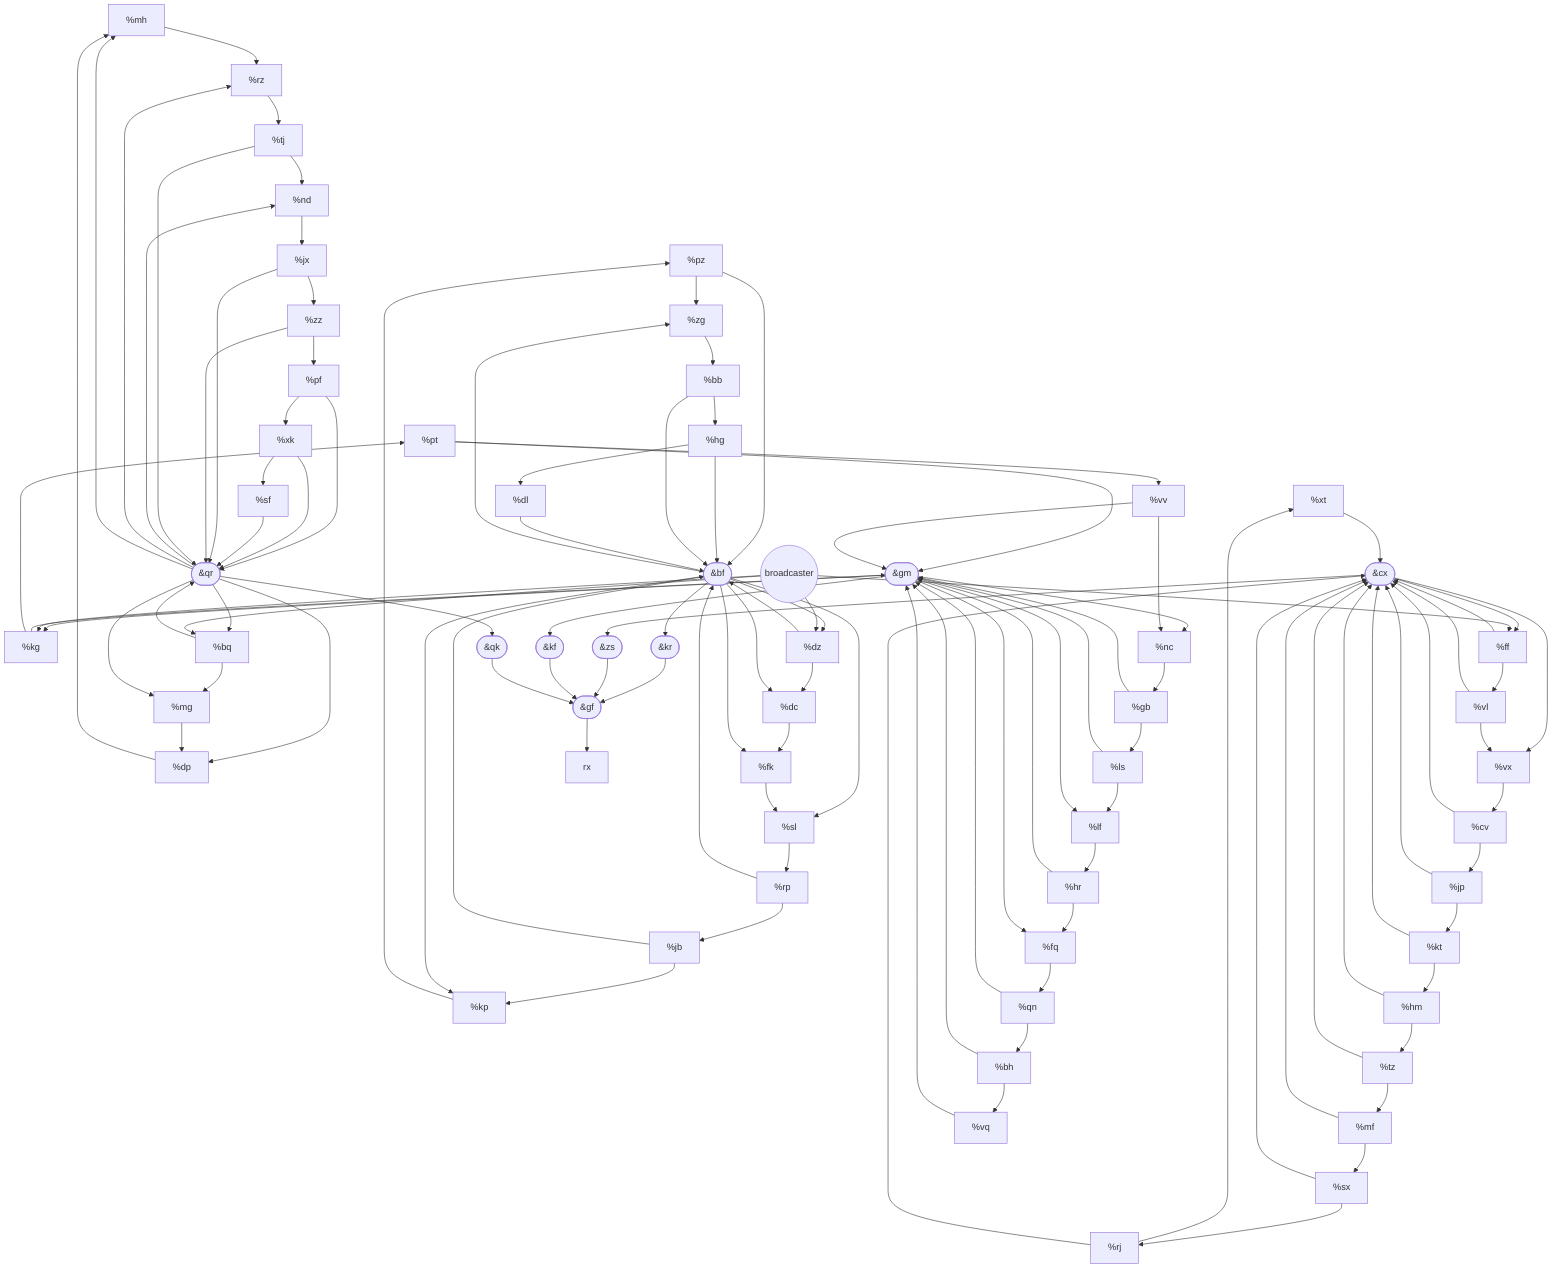 flowchart TD
    mh[%mh] --> rz
    nd[%nd] --> jx
    xt[%xt] --> cx
    dp[%dp] --> mh
    pz[%pz] --> zg & bf
    rp[%rp] --> jb & bf
    jb[%jb] --> bf & kp
    rj[%rj] --> xt & cx
    hg[%hg] --> dl & bf
    pt[%pt] --> gm & vv
    pf[%pf] --> xk & qr
    cv[%cv] --> jp & cx
    zg[%zg] --> bb
    qn[%qn] --> gm & bh
    kp[%kp] --> pz
    kg[%kg] --> gm & pt
    sl[%sl] --> rp
    dz[%dz] --> bf & dc
    hm[%hm] --> cx & tz
    dc[%dc] --> fk
    xk[%xk] --> qr & sf
    kr([&kr]) --> gf
    bq[%bq] --> qr & mg
    sf[%sf] --> qr
    cx([&cx]) --> ff & vx & zs
    hr[%hr] --> fq & gm
    ls[%ls] --> lf & gm
    mf[%mf] --> cx & sx
    vq[%vq] --> gm
    sx[%sx] --> cx & rj
    gm([&gm]) --> kg & kf & fq & nc & lf
    jx[%jx] --> qr & zz
    tz[%tz] --> mf & cx
    jp[%jp] --> cx & kt
    bb[%bb] --> hg & bf
    zz[%zz] --> pf & qr
    qr([&qr]) --> dp & bq & nd & rz & mg & qk & mh
    nc[%nc] --> gb
    kt[%kt] --> hm & cx
    mg[%mg] --> dp
    dl[%dl] --> bf
    zs([&zs]) --> gf
    bf([&bf]) --> dz & zg & kr & sl & fk & kp & dc
    bh[%bh] --> vq & gm
    kf([&kf]) --> gf
    fq[%fq] --> qn
    vl[%vl] --> vx & cx
    qk([&qk]) --> gf
    fk[%fk] --> sl
    tj[%tj] --> nd & qr
    gb[%gb] --> ls & gm
    lf[%lf] --> hr
    vx[%vx] --> cv
    ff[%ff] --> vl & cx
    b((broadcaster)) --> kg & dz & ff & bq
    vv[%vv] --> nc & gm
    gf([&gf]) --> rx
    rz[%rz] --> tj